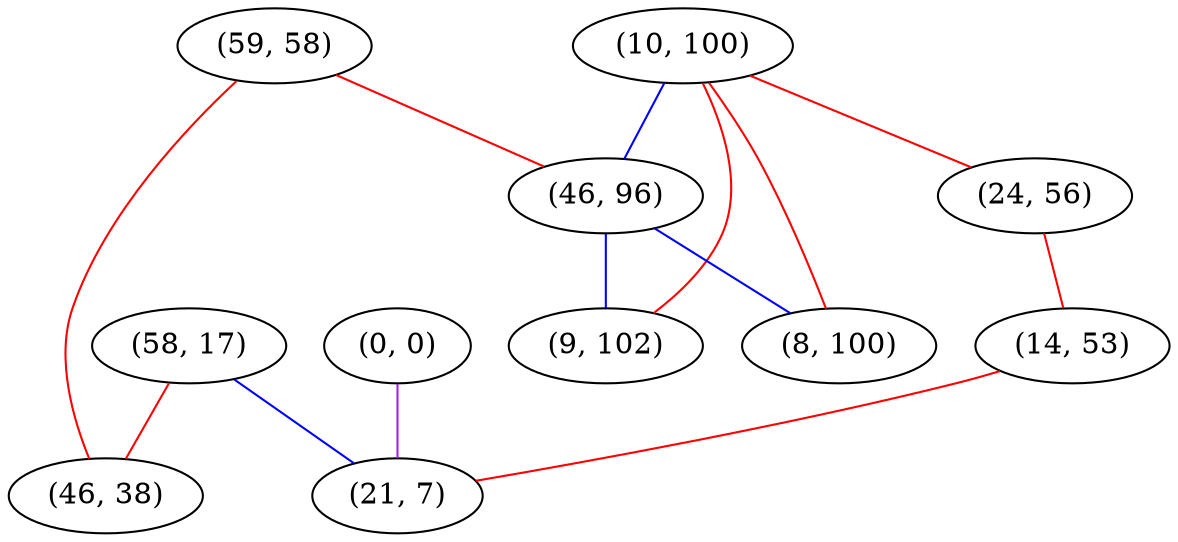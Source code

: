 graph "" {
"(59, 58)";
"(0, 0)";
"(58, 17)";
"(10, 100)";
"(46, 38)";
"(24, 56)";
"(46, 96)";
"(14, 53)";
"(21, 7)";
"(9, 102)";
"(8, 100)";
"(59, 58)" -- "(46, 96)"  [color=red, key=0, weight=1];
"(59, 58)" -- "(46, 38)"  [color=red, key=0, weight=1];
"(0, 0)" -- "(21, 7)"  [color=purple, key=0, weight=4];
"(58, 17)" -- "(21, 7)"  [color=blue, key=0, weight=3];
"(58, 17)" -- "(46, 38)"  [color=red, key=0, weight=1];
"(10, 100)" -- "(24, 56)"  [color=red, key=0, weight=1];
"(10, 100)" -- "(9, 102)"  [color=red, key=0, weight=1];
"(10, 100)" -- "(46, 96)"  [color=blue, key=0, weight=3];
"(10, 100)" -- "(8, 100)"  [color=red, key=0, weight=1];
"(24, 56)" -- "(14, 53)"  [color=red, key=0, weight=1];
"(46, 96)" -- "(9, 102)"  [color=blue, key=0, weight=3];
"(46, 96)" -- "(8, 100)"  [color=blue, key=0, weight=3];
"(14, 53)" -- "(21, 7)"  [color=red, key=0, weight=1];
}
